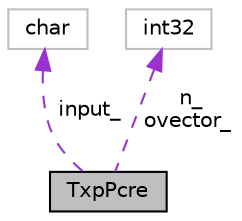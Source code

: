 digraph "TxpPcre"
{
  edge [fontname="Helvetica",fontsize="10",labelfontname="Helvetica",labelfontsize="10"];
  node [fontname="Helvetica",fontsize="10",shape=record];
  Node1 [label="TxpPcre",height=0.2,width=0.4,color="black", fillcolor="grey75", style="filled", fontcolor="black"];
  Node2 -> Node1 [dir="back",color="darkorchid3",fontsize="10",style="dashed",label=" input_" ,fontname="Helvetica"];
  Node2 [label="char",height=0.2,width=0.4,color="grey75", fillcolor="white", style="filled"];
  Node3 -> Node1 [dir="back",color="darkorchid3",fontsize="10",style="dashed",label=" n_\novector_" ,fontname="Helvetica"];
  Node3 [label="int32",height=0.2,width=0.4,color="grey75", fillcolor="white", style="filled"];
}
